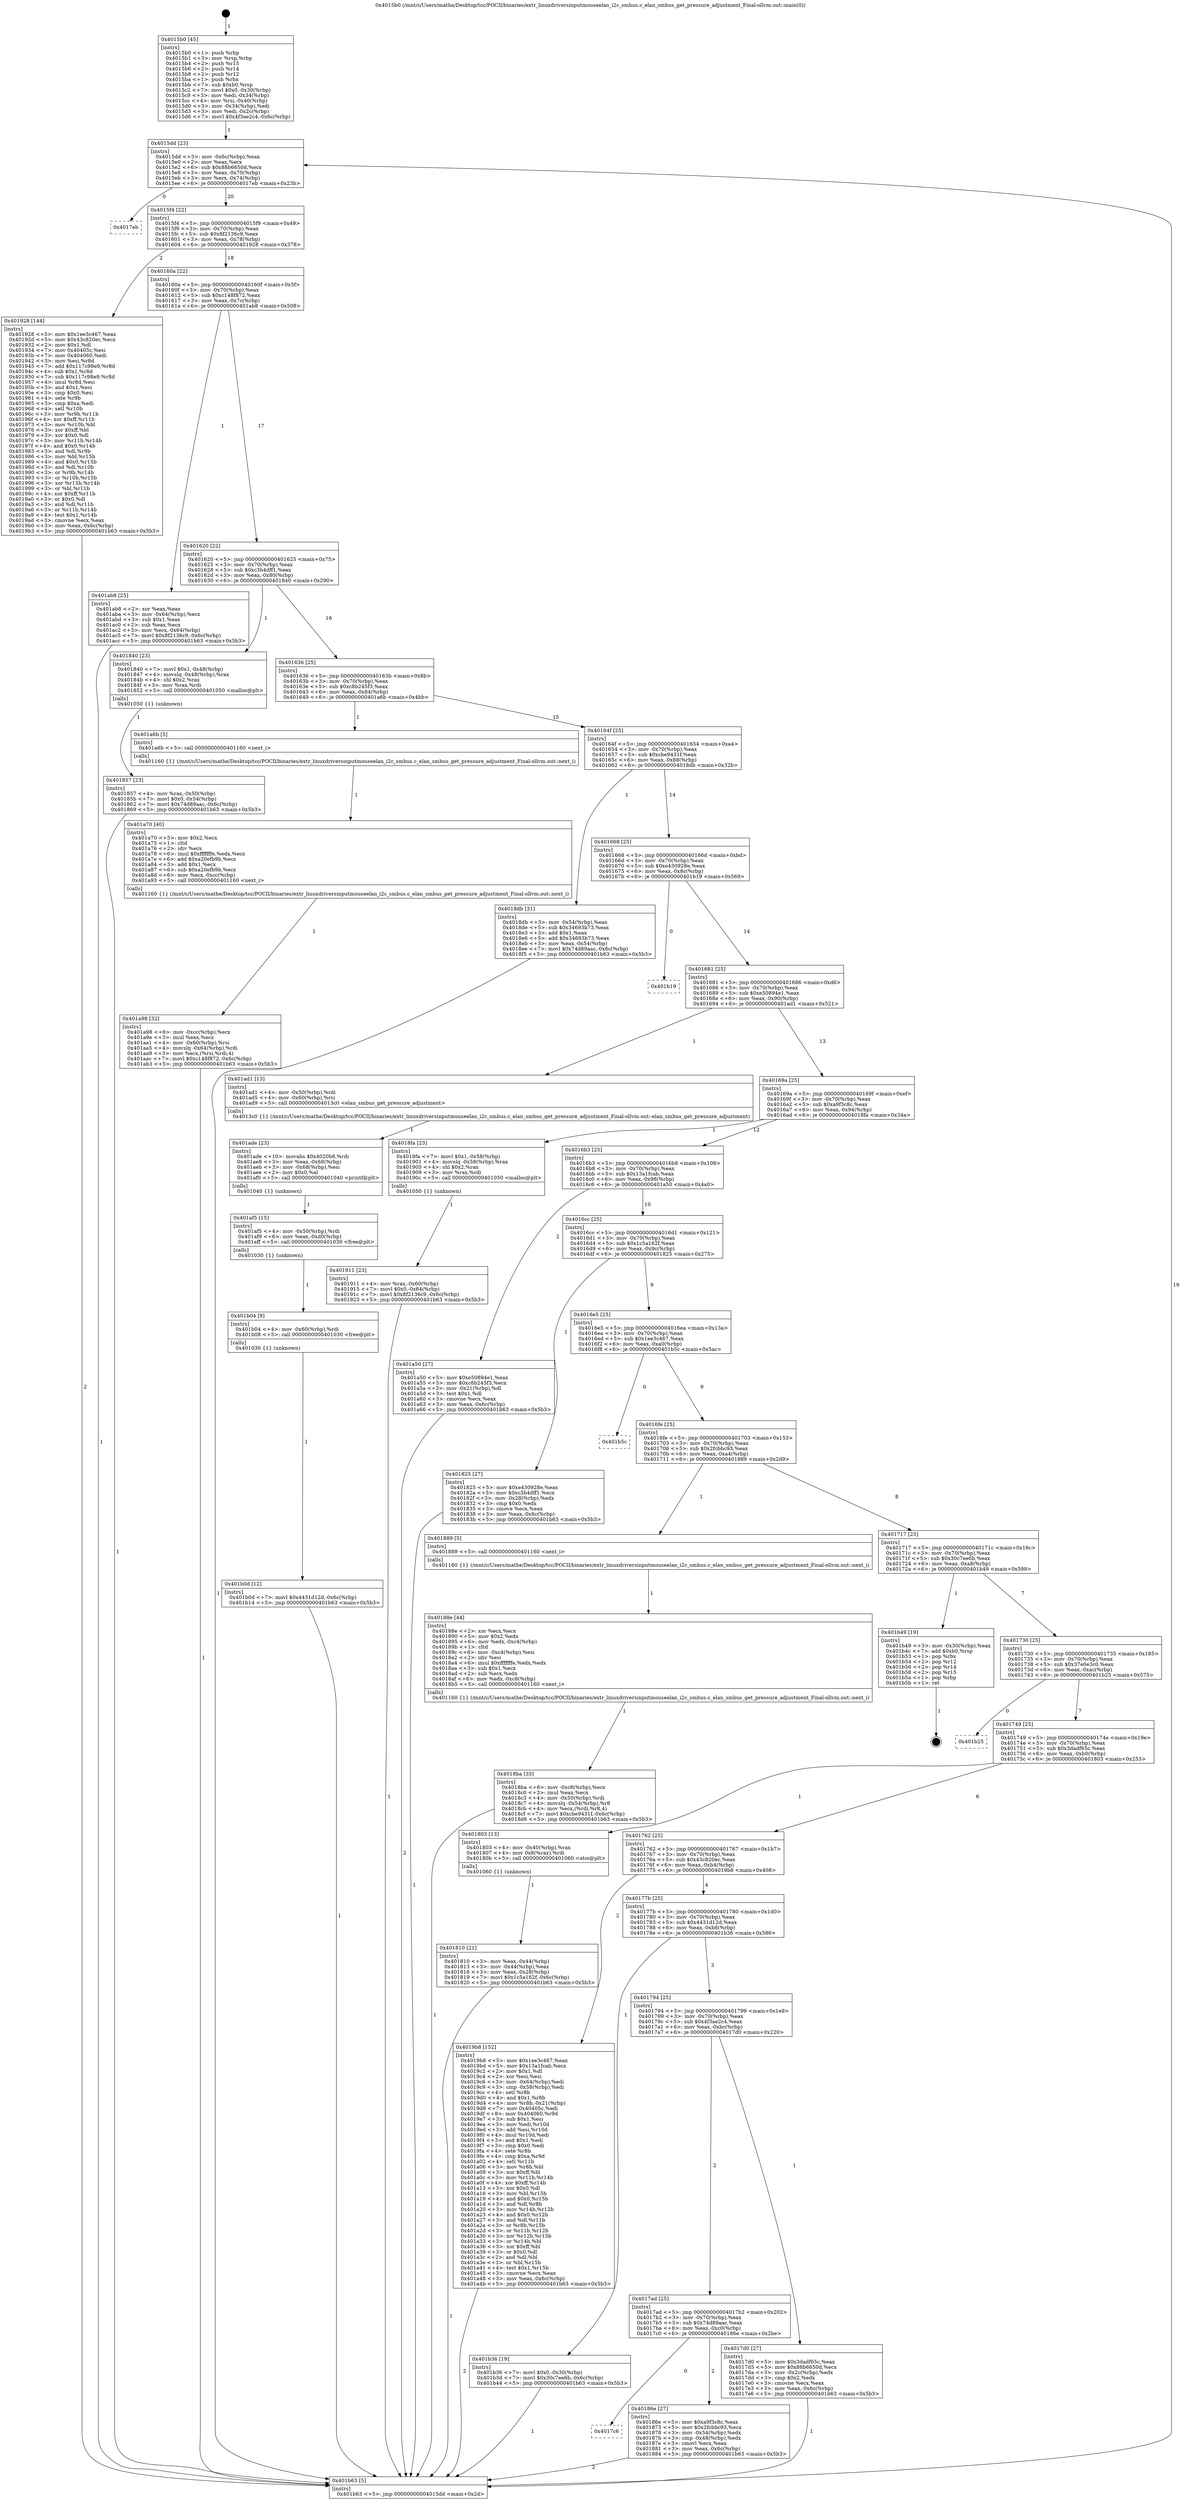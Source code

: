 digraph "0x4015b0" {
  label = "0x4015b0 (/mnt/c/Users/mathe/Desktop/tcc/POCII/binaries/extr_linuxdriversinputmouseelan_i2c_smbus.c_elan_smbus_get_pressure_adjustment_Final-ollvm.out::main(0))"
  labelloc = "t"
  node[shape=record]

  Entry [label="",width=0.3,height=0.3,shape=circle,fillcolor=black,style=filled]
  "0x4015dd" [label="{
     0x4015dd [23]\l
     | [instrs]\l
     &nbsp;&nbsp;0x4015dd \<+3\>: mov -0x6c(%rbp),%eax\l
     &nbsp;&nbsp;0x4015e0 \<+2\>: mov %eax,%ecx\l
     &nbsp;&nbsp;0x4015e2 \<+6\>: sub $0x88b6650d,%ecx\l
     &nbsp;&nbsp;0x4015e8 \<+3\>: mov %eax,-0x70(%rbp)\l
     &nbsp;&nbsp;0x4015eb \<+3\>: mov %ecx,-0x74(%rbp)\l
     &nbsp;&nbsp;0x4015ee \<+6\>: je 00000000004017eb \<main+0x23b\>\l
  }"]
  "0x4017eb" [label="{
     0x4017eb\l
  }", style=dashed]
  "0x4015f4" [label="{
     0x4015f4 [22]\l
     | [instrs]\l
     &nbsp;&nbsp;0x4015f4 \<+5\>: jmp 00000000004015f9 \<main+0x49\>\l
     &nbsp;&nbsp;0x4015f9 \<+3\>: mov -0x70(%rbp),%eax\l
     &nbsp;&nbsp;0x4015fc \<+5\>: sub $0x8f2136c9,%eax\l
     &nbsp;&nbsp;0x401601 \<+3\>: mov %eax,-0x78(%rbp)\l
     &nbsp;&nbsp;0x401604 \<+6\>: je 0000000000401928 \<main+0x378\>\l
  }"]
  Exit [label="",width=0.3,height=0.3,shape=circle,fillcolor=black,style=filled,peripheries=2]
  "0x401928" [label="{
     0x401928 [144]\l
     | [instrs]\l
     &nbsp;&nbsp;0x401928 \<+5\>: mov $0x1ee3c467,%eax\l
     &nbsp;&nbsp;0x40192d \<+5\>: mov $0x43c820ec,%ecx\l
     &nbsp;&nbsp;0x401932 \<+2\>: mov $0x1,%dl\l
     &nbsp;&nbsp;0x401934 \<+7\>: mov 0x40405c,%esi\l
     &nbsp;&nbsp;0x40193b \<+7\>: mov 0x404060,%edi\l
     &nbsp;&nbsp;0x401942 \<+3\>: mov %esi,%r8d\l
     &nbsp;&nbsp;0x401945 \<+7\>: add $0x117c98e9,%r8d\l
     &nbsp;&nbsp;0x40194c \<+4\>: sub $0x1,%r8d\l
     &nbsp;&nbsp;0x401950 \<+7\>: sub $0x117c98e9,%r8d\l
     &nbsp;&nbsp;0x401957 \<+4\>: imul %r8d,%esi\l
     &nbsp;&nbsp;0x40195b \<+3\>: and $0x1,%esi\l
     &nbsp;&nbsp;0x40195e \<+3\>: cmp $0x0,%esi\l
     &nbsp;&nbsp;0x401961 \<+4\>: sete %r9b\l
     &nbsp;&nbsp;0x401965 \<+3\>: cmp $0xa,%edi\l
     &nbsp;&nbsp;0x401968 \<+4\>: setl %r10b\l
     &nbsp;&nbsp;0x40196c \<+3\>: mov %r9b,%r11b\l
     &nbsp;&nbsp;0x40196f \<+4\>: xor $0xff,%r11b\l
     &nbsp;&nbsp;0x401973 \<+3\>: mov %r10b,%bl\l
     &nbsp;&nbsp;0x401976 \<+3\>: xor $0xff,%bl\l
     &nbsp;&nbsp;0x401979 \<+3\>: xor $0x0,%dl\l
     &nbsp;&nbsp;0x40197c \<+3\>: mov %r11b,%r14b\l
     &nbsp;&nbsp;0x40197f \<+4\>: and $0x0,%r14b\l
     &nbsp;&nbsp;0x401983 \<+3\>: and %dl,%r9b\l
     &nbsp;&nbsp;0x401986 \<+3\>: mov %bl,%r15b\l
     &nbsp;&nbsp;0x401989 \<+4\>: and $0x0,%r15b\l
     &nbsp;&nbsp;0x40198d \<+3\>: and %dl,%r10b\l
     &nbsp;&nbsp;0x401990 \<+3\>: or %r9b,%r14b\l
     &nbsp;&nbsp;0x401993 \<+3\>: or %r10b,%r15b\l
     &nbsp;&nbsp;0x401996 \<+3\>: xor %r15b,%r14b\l
     &nbsp;&nbsp;0x401999 \<+3\>: or %bl,%r11b\l
     &nbsp;&nbsp;0x40199c \<+4\>: xor $0xff,%r11b\l
     &nbsp;&nbsp;0x4019a0 \<+3\>: or $0x0,%dl\l
     &nbsp;&nbsp;0x4019a3 \<+3\>: and %dl,%r11b\l
     &nbsp;&nbsp;0x4019a6 \<+3\>: or %r11b,%r14b\l
     &nbsp;&nbsp;0x4019a9 \<+4\>: test $0x1,%r14b\l
     &nbsp;&nbsp;0x4019ad \<+3\>: cmovne %ecx,%eax\l
     &nbsp;&nbsp;0x4019b0 \<+3\>: mov %eax,-0x6c(%rbp)\l
     &nbsp;&nbsp;0x4019b3 \<+5\>: jmp 0000000000401b63 \<main+0x5b3\>\l
  }"]
  "0x40160a" [label="{
     0x40160a [22]\l
     | [instrs]\l
     &nbsp;&nbsp;0x40160a \<+5\>: jmp 000000000040160f \<main+0x5f\>\l
     &nbsp;&nbsp;0x40160f \<+3\>: mov -0x70(%rbp),%eax\l
     &nbsp;&nbsp;0x401612 \<+5\>: sub $0xc148f872,%eax\l
     &nbsp;&nbsp;0x401617 \<+3\>: mov %eax,-0x7c(%rbp)\l
     &nbsp;&nbsp;0x40161a \<+6\>: je 0000000000401ab8 \<main+0x508\>\l
  }"]
  "0x401b0d" [label="{
     0x401b0d [12]\l
     | [instrs]\l
     &nbsp;&nbsp;0x401b0d \<+7\>: movl $0x4431d12d,-0x6c(%rbp)\l
     &nbsp;&nbsp;0x401b14 \<+5\>: jmp 0000000000401b63 \<main+0x5b3\>\l
  }"]
  "0x401ab8" [label="{
     0x401ab8 [25]\l
     | [instrs]\l
     &nbsp;&nbsp;0x401ab8 \<+2\>: xor %eax,%eax\l
     &nbsp;&nbsp;0x401aba \<+3\>: mov -0x64(%rbp),%ecx\l
     &nbsp;&nbsp;0x401abd \<+3\>: sub $0x1,%eax\l
     &nbsp;&nbsp;0x401ac0 \<+2\>: sub %eax,%ecx\l
     &nbsp;&nbsp;0x401ac2 \<+3\>: mov %ecx,-0x64(%rbp)\l
     &nbsp;&nbsp;0x401ac5 \<+7\>: movl $0x8f2136c9,-0x6c(%rbp)\l
     &nbsp;&nbsp;0x401acc \<+5\>: jmp 0000000000401b63 \<main+0x5b3\>\l
  }"]
  "0x401620" [label="{
     0x401620 [22]\l
     | [instrs]\l
     &nbsp;&nbsp;0x401620 \<+5\>: jmp 0000000000401625 \<main+0x75\>\l
     &nbsp;&nbsp;0x401625 \<+3\>: mov -0x70(%rbp),%eax\l
     &nbsp;&nbsp;0x401628 \<+5\>: sub $0xc3b4dff1,%eax\l
     &nbsp;&nbsp;0x40162d \<+3\>: mov %eax,-0x80(%rbp)\l
     &nbsp;&nbsp;0x401630 \<+6\>: je 0000000000401840 \<main+0x290\>\l
  }"]
  "0x401b04" [label="{
     0x401b04 [9]\l
     | [instrs]\l
     &nbsp;&nbsp;0x401b04 \<+4\>: mov -0x60(%rbp),%rdi\l
     &nbsp;&nbsp;0x401b08 \<+5\>: call 0000000000401030 \<free@plt\>\l
     | [calls]\l
     &nbsp;&nbsp;0x401030 \{1\} (unknown)\l
  }"]
  "0x401840" [label="{
     0x401840 [23]\l
     | [instrs]\l
     &nbsp;&nbsp;0x401840 \<+7\>: movl $0x1,-0x48(%rbp)\l
     &nbsp;&nbsp;0x401847 \<+4\>: movslq -0x48(%rbp),%rax\l
     &nbsp;&nbsp;0x40184b \<+4\>: shl $0x2,%rax\l
     &nbsp;&nbsp;0x40184f \<+3\>: mov %rax,%rdi\l
     &nbsp;&nbsp;0x401852 \<+5\>: call 0000000000401050 \<malloc@plt\>\l
     | [calls]\l
     &nbsp;&nbsp;0x401050 \{1\} (unknown)\l
  }"]
  "0x401636" [label="{
     0x401636 [25]\l
     | [instrs]\l
     &nbsp;&nbsp;0x401636 \<+5\>: jmp 000000000040163b \<main+0x8b\>\l
     &nbsp;&nbsp;0x40163b \<+3\>: mov -0x70(%rbp),%eax\l
     &nbsp;&nbsp;0x40163e \<+5\>: sub $0xc8b245f3,%eax\l
     &nbsp;&nbsp;0x401643 \<+6\>: mov %eax,-0x84(%rbp)\l
     &nbsp;&nbsp;0x401649 \<+6\>: je 0000000000401a6b \<main+0x4bb\>\l
  }"]
  "0x401af5" [label="{
     0x401af5 [15]\l
     | [instrs]\l
     &nbsp;&nbsp;0x401af5 \<+4\>: mov -0x50(%rbp),%rdi\l
     &nbsp;&nbsp;0x401af9 \<+6\>: mov %eax,-0xd0(%rbp)\l
     &nbsp;&nbsp;0x401aff \<+5\>: call 0000000000401030 \<free@plt\>\l
     | [calls]\l
     &nbsp;&nbsp;0x401030 \{1\} (unknown)\l
  }"]
  "0x401a6b" [label="{
     0x401a6b [5]\l
     | [instrs]\l
     &nbsp;&nbsp;0x401a6b \<+5\>: call 0000000000401160 \<next_i\>\l
     | [calls]\l
     &nbsp;&nbsp;0x401160 \{1\} (/mnt/c/Users/mathe/Desktop/tcc/POCII/binaries/extr_linuxdriversinputmouseelan_i2c_smbus.c_elan_smbus_get_pressure_adjustment_Final-ollvm.out::next_i)\l
  }"]
  "0x40164f" [label="{
     0x40164f [25]\l
     | [instrs]\l
     &nbsp;&nbsp;0x40164f \<+5\>: jmp 0000000000401654 \<main+0xa4\>\l
     &nbsp;&nbsp;0x401654 \<+3\>: mov -0x70(%rbp),%eax\l
     &nbsp;&nbsp;0x401657 \<+5\>: sub $0xcbe9431f,%eax\l
     &nbsp;&nbsp;0x40165c \<+6\>: mov %eax,-0x88(%rbp)\l
     &nbsp;&nbsp;0x401662 \<+6\>: je 00000000004018db \<main+0x32b\>\l
  }"]
  "0x401ade" [label="{
     0x401ade [23]\l
     | [instrs]\l
     &nbsp;&nbsp;0x401ade \<+10\>: movabs $0x4020b6,%rdi\l
     &nbsp;&nbsp;0x401ae8 \<+3\>: mov %eax,-0x68(%rbp)\l
     &nbsp;&nbsp;0x401aeb \<+3\>: mov -0x68(%rbp),%esi\l
     &nbsp;&nbsp;0x401aee \<+2\>: mov $0x0,%al\l
     &nbsp;&nbsp;0x401af0 \<+5\>: call 0000000000401040 \<printf@plt\>\l
     | [calls]\l
     &nbsp;&nbsp;0x401040 \{1\} (unknown)\l
  }"]
  "0x4018db" [label="{
     0x4018db [31]\l
     | [instrs]\l
     &nbsp;&nbsp;0x4018db \<+3\>: mov -0x54(%rbp),%eax\l
     &nbsp;&nbsp;0x4018de \<+5\>: sub $0x34693b73,%eax\l
     &nbsp;&nbsp;0x4018e3 \<+3\>: add $0x1,%eax\l
     &nbsp;&nbsp;0x4018e6 \<+5\>: add $0x34693b73,%eax\l
     &nbsp;&nbsp;0x4018eb \<+3\>: mov %eax,-0x54(%rbp)\l
     &nbsp;&nbsp;0x4018ee \<+7\>: movl $0x74d89aac,-0x6c(%rbp)\l
     &nbsp;&nbsp;0x4018f5 \<+5\>: jmp 0000000000401b63 \<main+0x5b3\>\l
  }"]
  "0x401668" [label="{
     0x401668 [25]\l
     | [instrs]\l
     &nbsp;&nbsp;0x401668 \<+5\>: jmp 000000000040166d \<main+0xbd\>\l
     &nbsp;&nbsp;0x40166d \<+3\>: mov -0x70(%rbp),%eax\l
     &nbsp;&nbsp;0x401670 \<+5\>: sub $0xe430928e,%eax\l
     &nbsp;&nbsp;0x401675 \<+6\>: mov %eax,-0x8c(%rbp)\l
     &nbsp;&nbsp;0x40167b \<+6\>: je 0000000000401b19 \<main+0x569\>\l
  }"]
  "0x401a98" [label="{
     0x401a98 [32]\l
     | [instrs]\l
     &nbsp;&nbsp;0x401a98 \<+6\>: mov -0xcc(%rbp),%ecx\l
     &nbsp;&nbsp;0x401a9e \<+3\>: imul %eax,%ecx\l
     &nbsp;&nbsp;0x401aa1 \<+4\>: mov -0x60(%rbp),%rsi\l
     &nbsp;&nbsp;0x401aa5 \<+4\>: movslq -0x64(%rbp),%rdi\l
     &nbsp;&nbsp;0x401aa9 \<+3\>: mov %ecx,(%rsi,%rdi,4)\l
     &nbsp;&nbsp;0x401aac \<+7\>: movl $0xc148f872,-0x6c(%rbp)\l
     &nbsp;&nbsp;0x401ab3 \<+5\>: jmp 0000000000401b63 \<main+0x5b3\>\l
  }"]
  "0x401b19" [label="{
     0x401b19\l
  }", style=dashed]
  "0x401681" [label="{
     0x401681 [25]\l
     | [instrs]\l
     &nbsp;&nbsp;0x401681 \<+5\>: jmp 0000000000401686 \<main+0xd6\>\l
     &nbsp;&nbsp;0x401686 \<+3\>: mov -0x70(%rbp),%eax\l
     &nbsp;&nbsp;0x401689 \<+5\>: sub $0xe50894e1,%eax\l
     &nbsp;&nbsp;0x40168e \<+6\>: mov %eax,-0x90(%rbp)\l
     &nbsp;&nbsp;0x401694 \<+6\>: je 0000000000401ad1 \<main+0x521\>\l
  }"]
  "0x401a70" [label="{
     0x401a70 [40]\l
     | [instrs]\l
     &nbsp;&nbsp;0x401a70 \<+5\>: mov $0x2,%ecx\l
     &nbsp;&nbsp;0x401a75 \<+1\>: cltd\l
     &nbsp;&nbsp;0x401a76 \<+2\>: idiv %ecx\l
     &nbsp;&nbsp;0x401a78 \<+6\>: imul $0xfffffffe,%edx,%ecx\l
     &nbsp;&nbsp;0x401a7e \<+6\>: add $0xa20efb9b,%ecx\l
     &nbsp;&nbsp;0x401a84 \<+3\>: add $0x1,%ecx\l
     &nbsp;&nbsp;0x401a87 \<+6\>: sub $0xa20efb9b,%ecx\l
     &nbsp;&nbsp;0x401a8d \<+6\>: mov %ecx,-0xcc(%rbp)\l
     &nbsp;&nbsp;0x401a93 \<+5\>: call 0000000000401160 \<next_i\>\l
     | [calls]\l
     &nbsp;&nbsp;0x401160 \{1\} (/mnt/c/Users/mathe/Desktop/tcc/POCII/binaries/extr_linuxdriversinputmouseelan_i2c_smbus.c_elan_smbus_get_pressure_adjustment_Final-ollvm.out::next_i)\l
  }"]
  "0x401ad1" [label="{
     0x401ad1 [13]\l
     | [instrs]\l
     &nbsp;&nbsp;0x401ad1 \<+4\>: mov -0x50(%rbp),%rdi\l
     &nbsp;&nbsp;0x401ad5 \<+4\>: mov -0x60(%rbp),%rsi\l
     &nbsp;&nbsp;0x401ad9 \<+5\>: call 00000000004013c0 \<elan_smbus_get_pressure_adjustment\>\l
     | [calls]\l
     &nbsp;&nbsp;0x4013c0 \{1\} (/mnt/c/Users/mathe/Desktop/tcc/POCII/binaries/extr_linuxdriversinputmouseelan_i2c_smbus.c_elan_smbus_get_pressure_adjustment_Final-ollvm.out::elan_smbus_get_pressure_adjustment)\l
  }"]
  "0x40169a" [label="{
     0x40169a [25]\l
     | [instrs]\l
     &nbsp;&nbsp;0x40169a \<+5\>: jmp 000000000040169f \<main+0xef\>\l
     &nbsp;&nbsp;0x40169f \<+3\>: mov -0x70(%rbp),%eax\l
     &nbsp;&nbsp;0x4016a2 \<+5\>: sub $0xa9f3c8c,%eax\l
     &nbsp;&nbsp;0x4016a7 \<+6\>: mov %eax,-0x94(%rbp)\l
     &nbsp;&nbsp;0x4016ad \<+6\>: je 00000000004018fa \<main+0x34a\>\l
  }"]
  "0x401911" [label="{
     0x401911 [23]\l
     | [instrs]\l
     &nbsp;&nbsp;0x401911 \<+4\>: mov %rax,-0x60(%rbp)\l
     &nbsp;&nbsp;0x401915 \<+7\>: movl $0x0,-0x64(%rbp)\l
     &nbsp;&nbsp;0x40191c \<+7\>: movl $0x8f2136c9,-0x6c(%rbp)\l
     &nbsp;&nbsp;0x401923 \<+5\>: jmp 0000000000401b63 \<main+0x5b3\>\l
  }"]
  "0x4018fa" [label="{
     0x4018fa [23]\l
     | [instrs]\l
     &nbsp;&nbsp;0x4018fa \<+7\>: movl $0x1,-0x58(%rbp)\l
     &nbsp;&nbsp;0x401901 \<+4\>: movslq -0x58(%rbp),%rax\l
     &nbsp;&nbsp;0x401905 \<+4\>: shl $0x2,%rax\l
     &nbsp;&nbsp;0x401909 \<+3\>: mov %rax,%rdi\l
     &nbsp;&nbsp;0x40190c \<+5\>: call 0000000000401050 \<malloc@plt\>\l
     | [calls]\l
     &nbsp;&nbsp;0x401050 \{1\} (unknown)\l
  }"]
  "0x4016b3" [label="{
     0x4016b3 [25]\l
     | [instrs]\l
     &nbsp;&nbsp;0x4016b3 \<+5\>: jmp 00000000004016b8 \<main+0x108\>\l
     &nbsp;&nbsp;0x4016b8 \<+3\>: mov -0x70(%rbp),%eax\l
     &nbsp;&nbsp;0x4016bb \<+5\>: sub $0x13a1fcab,%eax\l
     &nbsp;&nbsp;0x4016c0 \<+6\>: mov %eax,-0x98(%rbp)\l
     &nbsp;&nbsp;0x4016c6 \<+6\>: je 0000000000401a50 \<main+0x4a0\>\l
  }"]
  "0x4018ba" [label="{
     0x4018ba [33]\l
     | [instrs]\l
     &nbsp;&nbsp;0x4018ba \<+6\>: mov -0xc8(%rbp),%ecx\l
     &nbsp;&nbsp;0x4018c0 \<+3\>: imul %eax,%ecx\l
     &nbsp;&nbsp;0x4018c3 \<+4\>: mov -0x50(%rbp),%rdi\l
     &nbsp;&nbsp;0x4018c7 \<+4\>: movslq -0x54(%rbp),%r8\l
     &nbsp;&nbsp;0x4018cb \<+4\>: mov %ecx,(%rdi,%r8,4)\l
     &nbsp;&nbsp;0x4018cf \<+7\>: movl $0xcbe9431f,-0x6c(%rbp)\l
     &nbsp;&nbsp;0x4018d6 \<+5\>: jmp 0000000000401b63 \<main+0x5b3\>\l
  }"]
  "0x401a50" [label="{
     0x401a50 [27]\l
     | [instrs]\l
     &nbsp;&nbsp;0x401a50 \<+5\>: mov $0xe50894e1,%eax\l
     &nbsp;&nbsp;0x401a55 \<+5\>: mov $0xc8b245f3,%ecx\l
     &nbsp;&nbsp;0x401a5a \<+3\>: mov -0x21(%rbp),%dl\l
     &nbsp;&nbsp;0x401a5d \<+3\>: test $0x1,%dl\l
     &nbsp;&nbsp;0x401a60 \<+3\>: cmovne %ecx,%eax\l
     &nbsp;&nbsp;0x401a63 \<+3\>: mov %eax,-0x6c(%rbp)\l
     &nbsp;&nbsp;0x401a66 \<+5\>: jmp 0000000000401b63 \<main+0x5b3\>\l
  }"]
  "0x4016cc" [label="{
     0x4016cc [25]\l
     | [instrs]\l
     &nbsp;&nbsp;0x4016cc \<+5\>: jmp 00000000004016d1 \<main+0x121\>\l
     &nbsp;&nbsp;0x4016d1 \<+3\>: mov -0x70(%rbp),%eax\l
     &nbsp;&nbsp;0x4016d4 \<+5\>: sub $0x1c5a162f,%eax\l
     &nbsp;&nbsp;0x4016d9 \<+6\>: mov %eax,-0x9c(%rbp)\l
     &nbsp;&nbsp;0x4016df \<+6\>: je 0000000000401825 \<main+0x275\>\l
  }"]
  "0x40188e" [label="{
     0x40188e [44]\l
     | [instrs]\l
     &nbsp;&nbsp;0x40188e \<+2\>: xor %ecx,%ecx\l
     &nbsp;&nbsp;0x401890 \<+5\>: mov $0x2,%edx\l
     &nbsp;&nbsp;0x401895 \<+6\>: mov %edx,-0xc4(%rbp)\l
     &nbsp;&nbsp;0x40189b \<+1\>: cltd\l
     &nbsp;&nbsp;0x40189c \<+6\>: mov -0xc4(%rbp),%esi\l
     &nbsp;&nbsp;0x4018a2 \<+2\>: idiv %esi\l
     &nbsp;&nbsp;0x4018a4 \<+6\>: imul $0xfffffffe,%edx,%edx\l
     &nbsp;&nbsp;0x4018aa \<+3\>: sub $0x1,%ecx\l
     &nbsp;&nbsp;0x4018ad \<+2\>: sub %ecx,%edx\l
     &nbsp;&nbsp;0x4018af \<+6\>: mov %edx,-0xc8(%rbp)\l
     &nbsp;&nbsp;0x4018b5 \<+5\>: call 0000000000401160 \<next_i\>\l
     | [calls]\l
     &nbsp;&nbsp;0x401160 \{1\} (/mnt/c/Users/mathe/Desktop/tcc/POCII/binaries/extr_linuxdriversinputmouseelan_i2c_smbus.c_elan_smbus_get_pressure_adjustment_Final-ollvm.out::next_i)\l
  }"]
  "0x401825" [label="{
     0x401825 [27]\l
     | [instrs]\l
     &nbsp;&nbsp;0x401825 \<+5\>: mov $0xe430928e,%eax\l
     &nbsp;&nbsp;0x40182a \<+5\>: mov $0xc3b4dff1,%ecx\l
     &nbsp;&nbsp;0x40182f \<+3\>: mov -0x28(%rbp),%edx\l
     &nbsp;&nbsp;0x401832 \<+3\>: cmp $0x0,%edx\l
     &nbsp;&nbsp;0x401835 \<+3\>: cmove %ecx,%eax\l
     &nbsp;&nbsp;0x401838 \<+3\>: mov %eax,-0x6c(%rbp)\l
     &nbsp;&nbsp;0x40183b \<+5\>: jmp 0000000000401b63 \<main+0x5b3\>\l
  }"]
  "0x4016e5" [label="{
     0x4016e5 [25]\l
     | [instrs]\l
     &nbsp;&nbsp;0x4016e5 \<+5\>: jmp 00000000004016ea \<main+0x13a\>\l
     &nbsp;&nbsp;0x4016ea \<+3\>: mov -0x70(%rbp),%eax\l
     &nbsp;&nbsp;0x4016ed \<+5\>: sub $0x1ee3c467,%eax\l
     &nbsp;&nbsp;0x4016f2 \<+6\>: mov %eax,-0xa0(%rbp)\l
     &nbsp;&nbsp;0x4016f8 \<+6\>: je 0000000000401b5c \<main+0x5ac\>\l
  }"]
  "0x4017c6" [label="{
     0x4017c6\l
  }", style=dashed]
  "0x401b5c" [label="{
     0x401b5c\l
  }", style=dashed]
  "0x4016fe" [label="{
     0x4016fe [25]\l
     | [instrs]\l
     &nbsp;&nbsp;0x4016fe \<+5\>: jmp 0000000000401703 \<main+0x153\>\l
     &nbsp;&nbsp;0x401703 \<+3\>: mov -0x70(%rbp),%eax\l
     &nbsp;&nbsp;0x401706 \<+5\>: sub $0x2fcbbc93,%eax\l
     &nbsp;&nbsp;0x40170b \<+6\>: mov %eax,-0xa4(%rbp)\l
     &nbsp;&nbsp;0x401711 \<+6\>: je 0000000000401889 \<main+0x2d9\>\l
  }"]
  "0x40186e" [label="{
     0x40186e [27]\l
     | [instrs]\l
     &nbsp;&nbsp;0x40186e \<+5\>: mov $0xa9f3c8c,%eax\l
     &nbsp;&nbsp;0x401873 \<+5\>: mov $0x2fcbbc93,%ecx\l
     &nbsp;&nbsp;0x401878 \<+3\>: mov -0x54(%rbp),%edx\l
     &nbsp;&nbsp;0x40187b \<+3\>: cmp -0x48(%rbp),%edx\l
     &nbsp;&nbsp;0x40187e \<+3\>: cmovl %ecx,%eax\l
     &nbsp;&nbsp;0x401881 \<+3\>: mov %eax,-0x6c(%rbp)\l
     &nbsp;&nbsp;0x401884 \<+5\>: jmp 0000000000401b63 \<main+0x5b3\>\l
  }"]
  "0x401889" [label="{
     0x401889 [5]\l
     | [instrs]\l
     &nbsp;&nbsp;0x401889 \<+5\>: call 0000000000401160 \<next_i\>\l
     | [calls]\l
     &nbsp;&nbsp;0x401160 \{1\} (/mnt/c/Users/mathe/Desktop/tcc/POCII/binaries/extr_linuxdriversinputmouseelan_i2c_smbus.c_elan_smbus_get_pressure_adjustment_Final-ollvm.out::next_i)\l
  }"]
  "0x401717" [label="{
     0x401717 [25]\l
     | [instrs]\l
     &nbsp;&nbsp;0x401717 \<+5\>: jmp 000000000040171c \<main+0x16c\>\l
     &nbsp;&nbsp;0x40171c \<+3\>: mov -0x70(%rbp),%eax\l
     &nbsp;&nbsp;0x40171f \<+5\>: sub $0x30c7ee6b,%eax\l
     &nbsp;&nbsp;0x401724 \<+6\>: mov %eax,-0xa8(%rbp)\l
     &nbsp;&nbsp;0x40172a \<+6\>: je 0000000000401b49 \<main+0x599\>\l
  }"]
  "0x401857" [label="{
     0x401857 [23]\l
     | [instrs]\l
     &nbsp;&nbsp;0x401857 \<+4\>: mov %rax,-0x50(%rbp)\l
     &nbsp;&nbsp;0x40185b \<+7\>: movl $0x0,-0x54(%rbp)\l
     &nbsp;&nbsp;0x401862 \<+7\>: movl $0x74d89aac,-0x6c(%rbp)\l
     &nbsp;&nbsp;0x401869 \<+5\>: jmp 0000000000401b63 \<main+0x5b3\>\l
  }"]
  "0x401b49" [label="{
     0x401b49 [19]\l
     | [instrs]\l
     &nbsp;&nbsp;0x401b49 \<+3\>: mov -0x30(%rbp),%eax\l
     &nbsp;&nbsp;0x401b4c \<+7\>: add $0xb0,%rsp\l
     &nbsp;&nbsp;0x401b53 \<+1\>: pop %rbx\l
     &nbsp;&nbsp;0x401b54 \<+2\>: pop %r12\l
     &nbsp;&nbsp;0x401b56 \<+2\>: pop %r14\l
     &nbsp;&nbsp;0x401b58 \<+2\>: pop %r15\l
     &nbsp;&nbsp;0x401b5a \<+1\>: pop %rbp\l
     &nbsp;&nbsp;0x401b5b \<+1\>: ret\l
  }"]
  "0x401730" [label="{
     0x401730 [25]\l
     | [instrs]\l
     &nbsp;&nbsp;0x401730 \<+5\>: jmp 0000000000401735 \<main+0x185\>\l
     &nbsp;&nbsp;0x401735 \<+3\>: mov -0x70(%rbp),%eax\l
     &nbsp;&nbsp;0x401738 \<+5\>: sub $0x37e0e3c0,%eax\l
     &nbsp;&nbsp;0x40173d \<+6\>: mov %eax,-0xac(%rbp)\l
     &nbsp;&nbsp;0x401743 \<+6\>: je 0000000000401b25 \<main+0x575\>\l
  }"]
  "0x401810" [label="{
     0x401810 [21]\l
     | [instrs]\l
     &nbsp;&nbsp;0x401810 \<+3\>: mov %eax,-0x44(%rbp)\l
     &nbsp;&nbsp;0x401813 \<+3\>: mov -0x44(%rbp),%eax\l
     &nbsp;&nbsp;0x401816 \<+3\>: mov %eax,-0x28(%rbp)\l
     &nbsp;&nbsp;0x401819 \<+7\>: movl $0x1c5a162f,-0x6c(%rbp)\l
     &nbsp;&nbsp;0x401820 \<+5\>: jmp 0000000000401b63 \<main+0x5b3\>\l
  }"]
  "0x401b25" [label="{
     0x401b25\l
  }", style=dashed]
  "0x401749" [label="{
     0x401749 [25]\l
     | [instrs]\l
     &nbsp;&nbsp;0x401749 \<+5\>: jmp 000000000040174e \<main+0x19e\>\l
     &nbsp;&nbsp;0x40174e \<+3\>: mov -0x70(%rbp),%eax\l
     &nbsp;&nbsp;0x401751 \<+5\>: sub $0x3dadf65c,%eax\l
     &nbsp;&nbsp;0x401756 \<+6\>: mov %eax,-0xb0(%rbp)\l
     &nbsp;&nbsp;0x40175c \<+6\>: je 0000000000401803 \<main+0x253\>\l
  }"]
  "0x4015b0" [label="{
     0x4015b0 [45]\l
     | [instrs]\l
     &nbsp;&nbsp;0x4015b0 \<+1\>: push %rbp\l
     &nbsp;&nbsp;0x4015b1 \<+3\>: mov %rsp,%rbp\l
     &nbsp;&nbsp;0x4015b4 \<+2\>: push %r15\l
     &nbsp;&nbsp;0x4015b6 \<+2\>: push %r14\l
     &nbsp;&nbsp;0x4015b8 \<+2\>: push %r12\l
     &nbsp;&nbsp;0x4015ba \<+1\>: push %rbx\l
     &nbsp;&nbsp;0x4015bb \<+7\>: sub $0xb0,%rsp\l
     &nbsp;&nbsp;0x4015c2 \<+7\>: movl $0x0,-0x30(%rbp)\l
     &nbsp;&nbsp;0x4015c9 \<+3\>: mov %edi,-0x34(%rbp)\l
     &nbsp;&nbsp;0x4015cc \<+4\>: mov %rsi,-0x40(%rbp)\l
     &nbsp;&nbsp;0x4015d0 \<+3\>: mov -0x34(%rbp),%edi\l
     &nbsp;&nbsp;0x4015d3 \<+3\>: mov %edi,-0x2c(%rbp)\l
     &nbsp;&nbsp;0x4015d6 \<+7\>: movl $0x4f3ae2c4,-0x6c(%rbp)\l
  }"]
  "0x401803" [label="{
     0x401803 [13]\l
     | [instrs]\l
     &nbsp;&nbsp;0x401803 \<+4\>: mov -0x40(%rbp),%rax\l
     &nbsp;&nbsp;0x401807 \<+4\>: mov 0x8(%rax),%rdi\l
     &nbsp;&nbsp;0x40180b \<+5\>: call 0000000000401060 \<atoi@plt\>\l
     | [calls]\l
     &nbsp;&nbsp;0x401060 \{1\} (unknown)\l
  }"]
  "0x401762" [label="{
     0x401762 [25]\l
     | [instrs]\l
     &nbsp;&nbsp;0x401762 \<+5\>: jmp 0000000000401767 \<main+0x1b7\>\l
     &nbsp;&nbsp;0x401767 \<+3\>: mov -0x70(%rbp),%eax\l
     &nbsp;&nbsp;0x40176a \<+5\>: sub $0x43c820ec,%eax\l
     &nbsp;&nbsp;0x40176f \<+6\>: mov %eax,-0xb4(%rbp)\l
     &nbsp;&nbsp;0x401775 \<+6\>: je 00000000004019b8 \<main+0x408\>\l
  }"]
  "0x401b63" [label="{
     0x401b63 [5]\l
     | [instrs]\l
     &nbsp;&nbsp;0x401b63 \<+5\>: jmp 00000000004015dd \<main+0x2d\>\l
  }"]
  "0x4019b8" [label="{
     0x4019b8 [152]\l
     | [instrs]\l
     &nbsp;&nbsp;0x4019b8 \<+5\>: mov $0x1ee3c467,%eax\l
     &nbsp;&nbsp;0x4019bd \<+5\>: mov $0x13a1fcab,%ecx\l
     &nbsp;&nbsp;0x4019c2 \<+2\>: mov $0x1,%dl\l
     &nbsp;&nbsp;0x4019c4 \<+2\>: xor %esi,%esi\l
     &nbsp;&nbsp;0x4019c6 \<+3\>: mov -0x64(%rbp),%edi\l
     &nbsp;&nbsp;0x4019c9 \<+3\>: cmp -0x58(%rbp),%edi\l
     &nbsp;&nbsp;0x4019cc \<+4\>: setl %r8b\l
     &nbsp;&nbsp;0x4019d0 \<+4\>: and $0x1,%r8b\l
     &nbsp;&nbsp;0x4019d4 \<+4\>: mov %r8b,-0x21(%rbp)\l
     &nbsp;&nbsp;0x4019d8 \<+7\>: mov 0x40405c,%edi\l
     &nbsp;&nbsp;0x4019df \<+8\>: mov 0x404060,%r9d\l
     &nbsp;&nbsp;0x4019e7 \<+3\>: sub $0x1,%esi\l
     &nbsp;&nbsp;0x4019ea \<+3\>: mov %edi,%r10d\l
     &nbsp;&nbsp;0x4019ed \<+3\>: add %esi,%r10d\l
     &nbsp;&nbsp;0x4019f0 \<+4\>: imul %r10d,%edi\l
     &nbsp;&nbsp;0x4019f4 \<+3\>: and $0x1,%edi\l
     &nbsp;&nbsp;0x4019f7 \<+3\>: cmp $0x0,%edi\l
     &nbsp;&nbsp;0x4019fa \<+4\>: sete %r8b\l
     &nbsp;&nbsp;0x4019fe \<+4\>: cmp $0xa,%r9d\l
     &nbsp;&nbsp;0x401a02 \<+4\>: setl %r11b\l
     &nbsp;&nbsp;0x401a06 \<+3\>: mov %r8b,%bl\l
     &nbsp;&nbsp;0x401a09 \<+3\>: xor $0xff,%bl\l
     &nbsp;&nbsp;0x401a0c \<+3\>: mov %r11b,%r14b\l
     &nbsp;&nbsp;0x401a0f \<+4\>: xor $0xff,%r14b\l
     &nbsp;&nbsp;0x401a13 \<+3\>: xor $0x0,%dl\l
     &nbsp;&nbsp;0x401a16 \<+3\>: mov %bl,%r15b\l
     &nbsp;&nbsp;0x401a19 \<+4\>: and $0x0,%r15b\l
     &nbsp;&nbsp;0x401a1d \<+3\>: and %dl,%r8b\l
     &nbsp;&nbsp;0x401a20 \<+3\>: mov %r14b,%r12b\l
     &nbsp;&nbsp;0x401a23 \<+4\>: and $0x0,%r12b\l
     &nbsp;&nbsp;0x401a27 \<+3\>: and %dl,%r11b\l
     &nbsp;&nbsp;0x401a2a \<+3\>: or %r8b,%r15b\l
     &nbsp;&nbsp;0x401a2d \<+3\>: or %r11b,%r12b\l
     &nbsp;&nbsp;0x401a30 \<+3\>: xor %r12b,%r15b\l
     &nbsp;&nbsp;0x401a33 \<+3\>: or %r14b,%bl\l
     &nbsp;&nbsp;0x401a36 \<+3\>: xor $0xff,%bl\l
     &nbsp;&nbsp;0x401a39 \<+3\>: or $0x0,%dl\l
     &nbsp;&nbsp;0x401a3c \<+2\>: and %dl,%bl\l
     &nbsp;&nbsp;0x401a3e \<+3\>: or %bl,%r15b\l
     &nbsp;&nbsp;0x401a41 \<+4\>: test $0x1,%r15b\l
     &nbsp;&nbsp;0x401a45 \<+3\>: cmovne %ecx,%eax\l
     &nbsp;&nbsp;0x401a48 \<+3\>: mov %eax,-0x6c(%rbp)\l
     &nbsp;&nbsp;0x401a4b \<+5\>: jmp 0000000000401b63 \<main+0x5b3\>\l
  }"]
  "0x40177b" [label="{
     0x40177b [25]\l
     | [instrs]\l
     &nbsp;&nbsp;0x40177b \<+5\>: jmp 0000000000401780 \<main+0x1d0\>\l
     &nbsp;&nbsp;0x401780 \<+3\>: mov -0x70(%rbp),%eax\l
     &nbsp;&nbsp;0x401783 \<+5\>: sub $0x4431d12d,%eax\l
     &nbsp;&nbsp;0x401788 \<+6\>: mov %eax,-0xb8(%rbp)\l
     &nbsp;&nbsp;0x40178e \<+6\>: je 0000000000401b36 \<main+0x586\>\l
  }"]
  "0x4017ad" [label="{
     0x4017ad [25]\l
     | [instrs]\l
     &nbsp;&nbsp;0x4017ad \<+5\>: jmp 00000000004017b2 \<main+0x202\>\l
     &nbsp;&nbsp;0x4017b2 \<+3\>: mov -0x70(%rbp),%eax\l
     &nbsp;&nbsp;0x4017b5 \<+5\>: sub $0x74d89aac,%eax\l
     &nbsp;&nbsp;0x4017ba \<+6\>: mov %eax,-0xc0(%rbp)\l
     &nbsp;&nbsp;0x4017c0 \<+6\>: je 000000000040186e \<main+0x2be\>\l
  }"]
  "0x401b36" [label="{
     0x401b36 [19]\l
     | [instrs]\l
     &nbsp;&nbsp;0x401b36 \<+7\>: movl $0x0,-0x30(%rbp)\l
     &nbsp;&nbsp;0x401b3d \<+7\>: movl $0x30c7ee6b,-0x6c(%rbp)\l
     &nbsp;&nbsp;0x401b44 \<+5\>: jmp 0000000000401b63 \<main+0x5b3\>\l
  }"]
  "0x401794" [label="{
     0x401794 [25]\l
     | [instrs]\l
     &nbsp;&nbsp;0x401794 \<+5\>: jmp 0000000000401799 \<main+0x1e9\>\l
     &nbsp;&nbsp;0x401799 \<+3\>: mov -0x70(%rbp),%eax\l
     &nbsp;&nbsp;0x40179c \<+5\>: sub $0x4f3ae2c4,%eax\l
     &nbsp;&nbsp;0x4017a1 \<+6\>: mov %eax,-0xbc(%rbp)\l
     &nbsp;&nbsp;0x4017a7 \<+6\>: je 00000000004017d0 \<main+0x220\>\l
  }"]
  "0x4017d0" [label="{
     0x4017d0 [27]\l
     | [instrs]\l
     &nbsp;&nbsp;0x4017d0 \<+5\>: mov $0x3dadf65c,%eax\l
     &nbsp;&nbsp;0x4017d5 \<+5\>: mov $0x88b6650d,%ecx\l
     &nbsp;&nbsp;0x4017da \<+3\>: mov -0x2c(%rbp),%edx\l
     &nbsp;&nbsp;0x4017dd \<+3\>: cmp $0x2,%edx\l
     &nbsp;&nbsp;0x4017e0 \<+3\>: cmovne %ecx,%eax\l
     &nbsp;&nbsp;0x4017e3 \<+3\>: mov %eax,-0x6c(%rbp)\l
     &nbsp;&nbsp;0x4017e6 \<+5\>: jmp 0000000000401b63 \<main+0x5b3\>\l
  }"]
  Entry -> "0x4015b0" [label=" 1"]
  "0x4015dd" -> "0x4017eb" [label=" 0"]
  "0x4015dd" -> "0x4015f4" [label=" 20"]
  "0x401b49" -> Exit [label=" 1"]
  "0x4015f4" -> "0x401928" [label=" 2"]
  "0x4015f4" -> "0x40160a" [label=" 18"]
  "0x401b36" -> "0x401b63" [label=" 1"]
  "0x40160a" -> "0x401ab8" [label=" 1"]
  "0x40160a" -> "0x401620" [label=" 17"]
  "0x401b0d" -> "0x401b63" [label=" 1"]
  "0x401620" -> "0x401840" [label=" 1"]
  "0x401620" -> "0x401636" [label=" 16"]
  "0x401b04" -> "0x401b0d" [label=" 1"]
  "0x401636" -> "0x401a6b" [label=" 1"]
  "0x401636" -> "0x40164f" [label=" 15"]
  "0x401af5" -> "0x401b04" [label=" 1"]
  "0x40164f" -> "0x4018db" [label=" 1"]
  "0x40164f" -> "0x401668" [label=" 14"]
  "0x401ade" -> "0x401af5" [label=" 1"]
  "0x401668" -> "0x401b19" [label=" 0"]
  "0x401668" -> "0x401681" [label=" 14"]
  "0x401ad1" -> "0x401ade" [label=" 1"]
  "0x401681" -> "0x401ad1" [label=" 1"]
  "0x401681" -> "0x40169a" [label=" 13"]
  "0x401ab8" -> "0x401b63" [label=" 1"]
  "0x40169a" -> "0x4018fa" [label=" 1"]
  "0x40169a" -> "0x4016b3" [label=" 12"]
  "0x401a98" -> "0x401b63" [label=" 1"]
  "0x4016b3" -> "0x401a50" [label=" 2"]
  "0x4016b3" -> "0x4016cc" [label=" 10"]
  "0x401a70" -> "0x401a98" [label=" 1"]
  "0x4016cc" -> "0x401825" [label=" 1"]
  "0x4016cc" -> "0x4016e5" [label=" 9"]
  "0x401a6b" -> "0x401a70" [label=" 1"]
  "0x4016e5" -> "0x401b5c" [label=" 0"]
  "0x4016e5" -> "0x4016fe" [label=" 9"]
  "0x401a50" -> "0x401b63" [label=" 2"]
  "0x4016fe" -> "0x401889" [label=" 1"]
  "0x4016fe" -> "0x401717" [label=" 8"]
  "0x4019b8" -> "0x401b63" [label=" 2"]
  "0x401717" -> "0x401b49" [label=" 1"]
  "0x401717" -> "0x401730" [label=" 7"]
  "0x401911" -> "0x401b63" [label=" 1"]
  "0x401730" -> "0x401b25" [label=" 0"]
  "0x401730" -> "0x401749" [label=" 7"]
  "0x4018fa" -> "0x401911" [label=" 1"]
  "0x401749" -> "0x401803" [label=" 1"]
  "0x401749" -> "0x401762" [label=" 6"]
  "0x4018db" -> "0x401b63" [label=" 1"]
  "0x401762" -> "0x4019b8" [label=" 2"]
  "0x401762" -> "0x40177b" [label=" 4"]
  "0x4018ba" -> "0x401b63" [label=" 1"]
  "0x40177b" -> "0x401b36" [label=" 1"]
  "0x40177b" -> "0x401794" [label=" 3"]
  "0x40188e" -> "0x4018ba" [label=" 1"]
  "0x401794" -> "0x4017d0" [label=" 1"]
  "0x401794" -> "0x4017ad" [label=" 2"]
  "0x4017d0" -> "0x401b63" [label=" 1"]
  "0x4015b0" -> "0x4015dd" [label=" 1"]
  "0x401b63" -> "0x4015dd" [label=" 19"]
  "0x401803" -> "0x401810" [label=" 1"]
  "0x401810" -> "0x401b63" [label=" 1"]
  "0x401825" -> "0x401b63" [label=" 1"]
  "0x401840" -> "0x401857" [label=" 1"]
  "0x401857" -> "0x401b63" [label=" 1"]
  "0x401928" -> "0x401b63" [label=" 2"]
  "0x4017ad" -> "0x40186e" [label=" 2"]
  "0x4017ad" -> "0x4017c6" [label=" 0"]
  "0x40186e" -> "0x401b63" [label=" 2"]
  "0x401889" -> "0x40188e" [label=" 1"]
}
